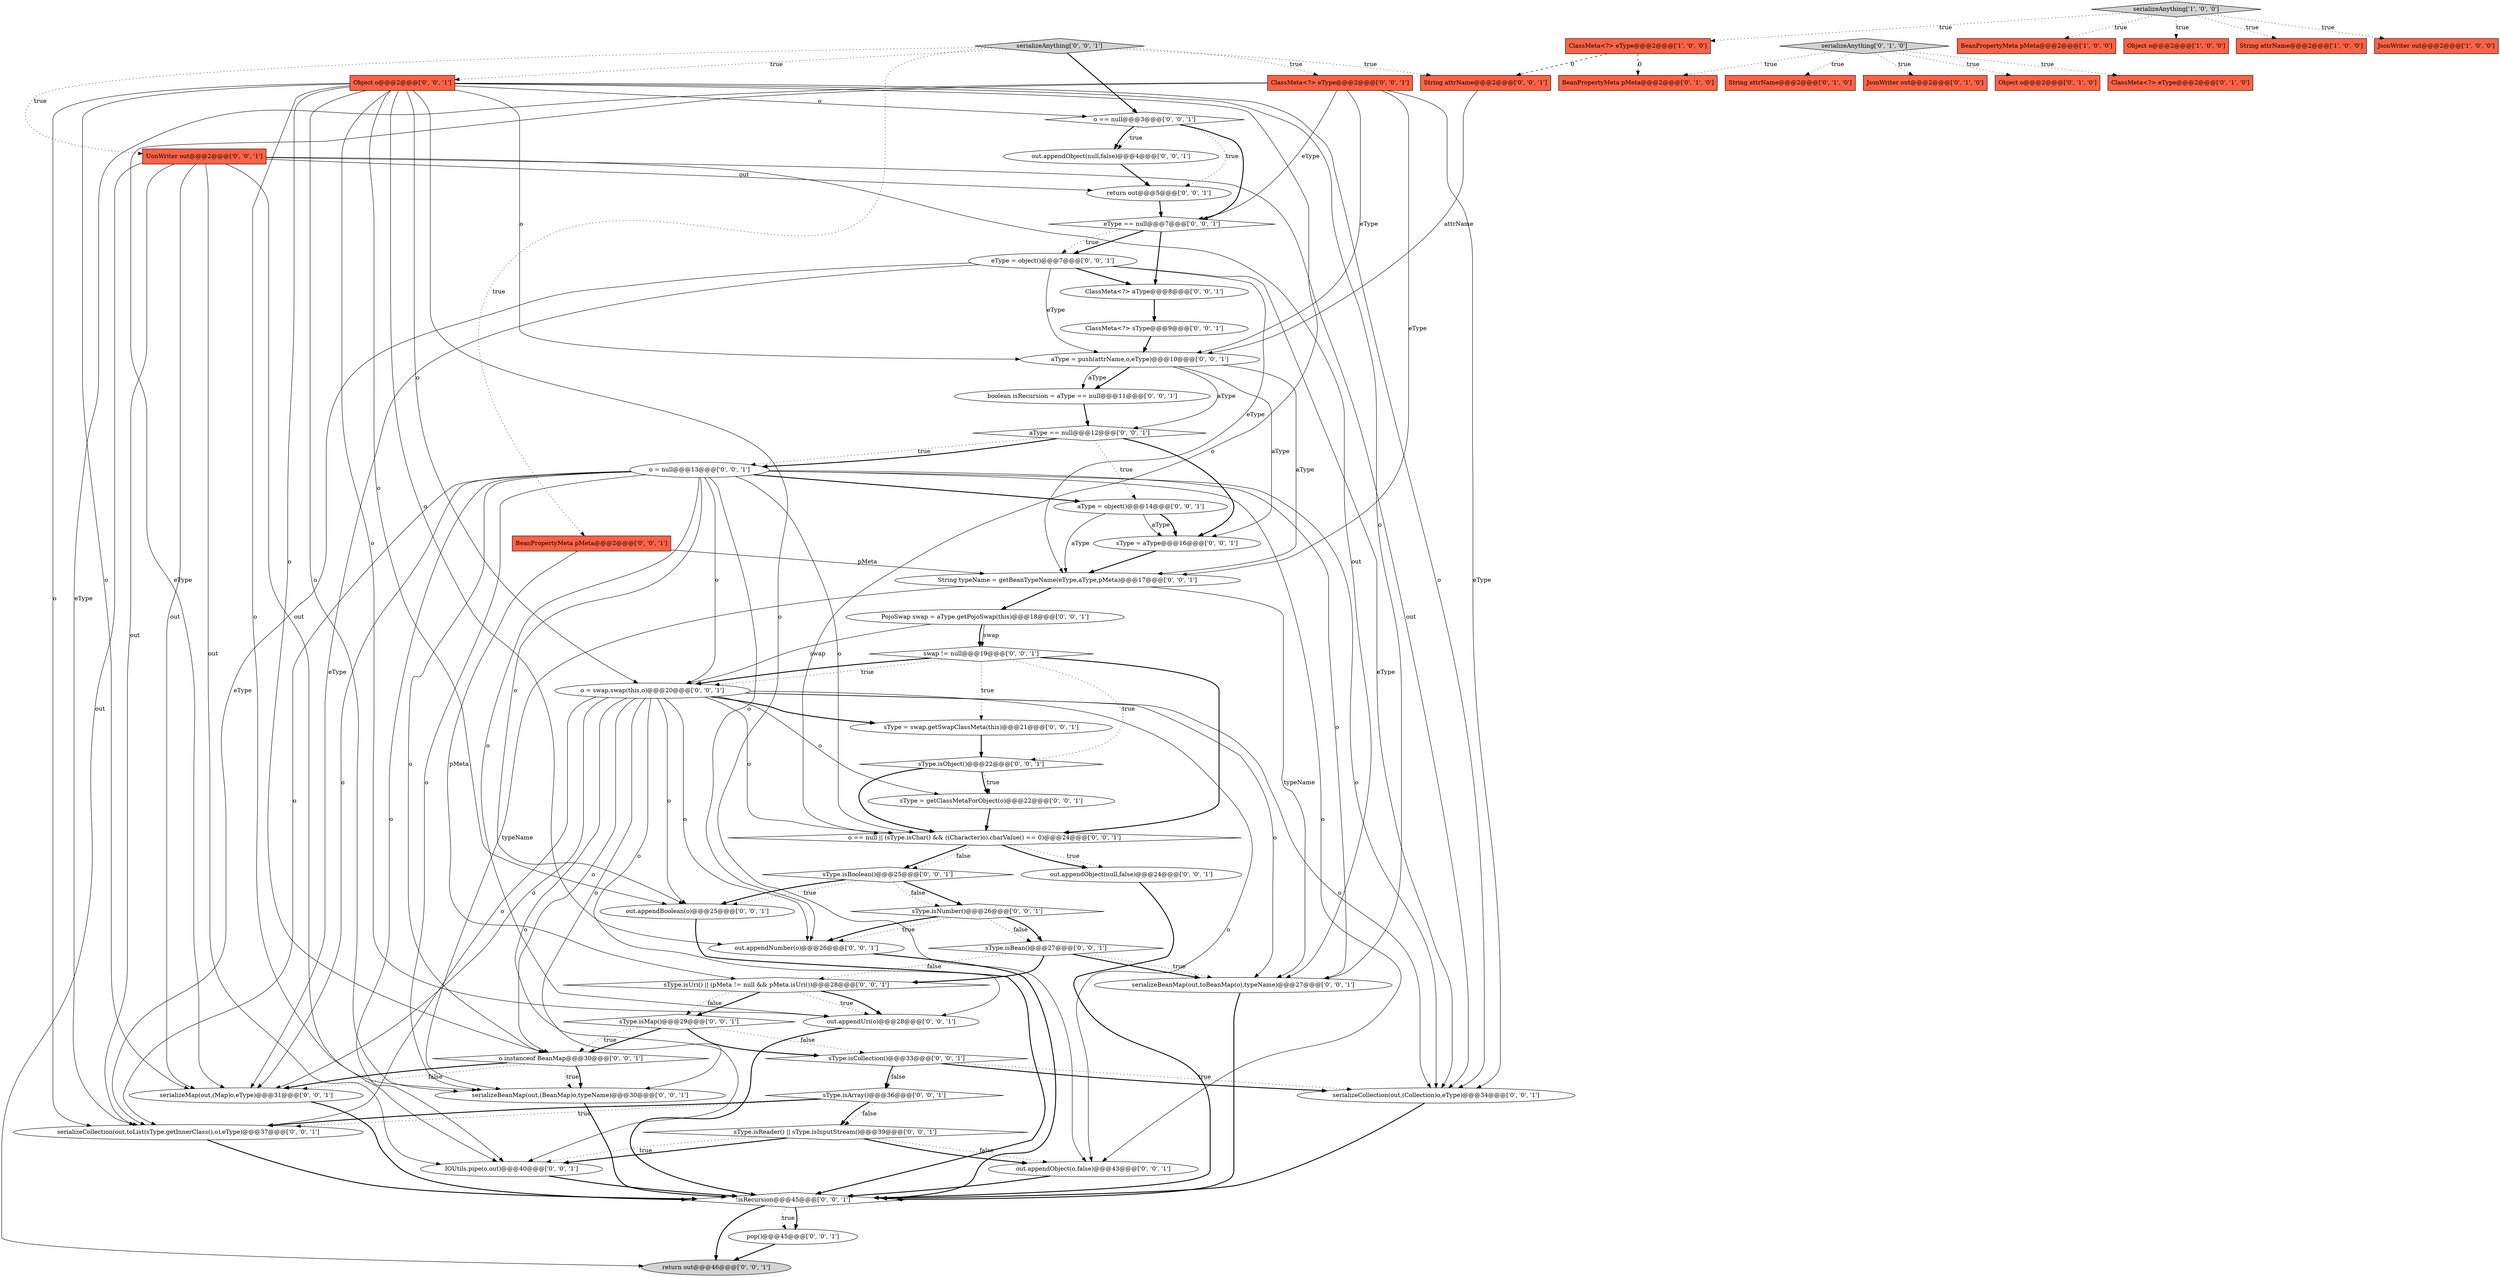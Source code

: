 digraph {
18 [style = filled, label = "ClassMeta<?> eType@@@2@@@['0', '0', '1']", fillcolor = tomato, shape = box image = "AAA0AAABBB3BBB"];
15 [style = filled, label = "UonWriter out@@@2@@@['0', '0', '1']", fillcolor = tomato, shape = box image = "AAA0AAABBB3BBB"];
41 [style = filled, label = "sType = getClassMetaForObject(o)@@@22@@@['0', '0', '1']", fillcolor = white, shape = ellipse image = "AAA0AAABBB3BBB"];
48 [style = filled, label = "aType == null@@@12@@@['0', '0', '1']", fillcolor = white, shape = diamond image = "AAA0AAABBB3BBB"];
34 [style = filled, label = "pop()@@@45@@@['0', '0', '1']", fillcolor = white, shape = ellipse image = "AAA0AAABBB3BBB"];
28 [style = filled, label = "serializeMap(out,(Map)o,eType)@@@31@@@['0', '0', '1']", fillcolor = white, shape = ellipse image = "AAA0AAABBB3BBB"];
58 [style = filled, label = "String attrName@@@2@@@['0', '0', '1']", fillcolor = tomato, shape = box image = "AAA0AAABBB3BBB"];
57 [style = filled, label = "sType.isNumber()@@@26@@@['0', '0', '1']", fillcolor = white, shape = diamond image = "AAA0AAABBB3BBB"];
27 [style = filled, label = "o instanceof BeanMap@@@30@@@['0', '0', '1']", fillcolor = white, shape = diamond image = "AAA0AAABBB3BBB"];
29 [style = filled, label = "ClassMeta<?> aType@@@8@@@['0', '0', '1']", fillcolor = white, shape = ellipse image = "AAA0AAABBB3BBB"];
23 [style = filled, label = "out.appendObject(null,false)@@@4@@@['0', '0', '1']", fillcolor = white, shape = ellipse image = "AAA0AAABBB3BBB"];
38 [style = filled, label = "sType = aType@@@16@@@['0', '0', '1']", fillcolor = white, shape = ellipse image = "AAA0AAABBB3BBB"];
54 [style = filled, label = "out.appendObject(null,false)@@@24@@@['0', '0', '1']", fillcolor = white, shape = ellipse image = "AAA0AAABBB3BBB"];
17 [style = filled, label = "sType.isArray()@@@36@@@['0', '0', '1']", fillcolor = white, shape = diamond image = "AAA0AAABBB3BBB"];
56 [style = filled, label = "serializeCollection(out,toList(sType.getInnerClass(),o),eType)@@@37@@@['0', '0', '1']", fillcolor = white, shape = ellipse image = "AAA0AAABBB3BBB"];
25 [style = filled, label = "sType.isMap()@@@29@@@['0', '0', '1']", fillcolor = white, shape = diamond image = "AAA0AAABBB3BBB"];
59 [style = filled, label = "o = null@@@13@@@['0', '0', '1']", fillcolor = white, shape = ellipse image = "AAA0AAABBB3BBB"];
33 [style = filled, label = "boolean isRecursion = aType == null@@@11@@@['0', '0', '1']", fillcolor = white, shape = ellipse image = "AAA0AAABBB3BBB"];
2 [style = filled, label = "BeanPropertyMeta pMeta@@@2@@@['1', '0', '0']", fillcolor = tomato, shape = box image = "AAA0AAABBB1BBB"];
22 [style = filled, label = "sType.isReader() || sType.isInputStream()@@@39@@@['0', '0', '1']", fillcolor = white, shape = diamond image = "AAA0AAABBB3BBB"];
11 [style = filled, label = "BeanPropertyMeta pMeta@@@2@@@['0', '1', '0']", fillcolor = tomato, shape = box image = "AAA1AAABBB2BBB"];
3 [style = filled, label = "Object o@@@2@@@['1', '0', '0']", fillcolor = tomato, shape = box image = "AAA0AAABBB1BBB"];
13 [style = filled, label = "Object o@@@2@@@['0', '0', '1']", fillcolor = tomato, shape = box image = "AAA0AAABBB3BBB"];
36 [style = filled, label = "sType.isCollection()@@@33@@@['0', '0', '1']", fillcolor = white, shape = diamond image = "AAA0AAABBB3BBB"];
12 [style = filled, label = "serializeAnything['0', '0', '1']", fillcolor = lightgray, shape = diamond image = "AAA0AAABBB3BBB"];
53 [style = filled, label = "serializeBeanMap(out,toBeanMap(o),typeName)@@@27@@@['0', '0', '1']", fillcolor = white, shape = ellipse image = "AAA0AAABBB3BBB"];
40 [style = filled, label = "return out@@@5@@@['0', '0', '1']", fillcolor = white, shape = ellipse image = "AAA0AAABBB3BBB"];
32 [style = filled, label = "eType = object()@@@7@@@['0', '0', '1']", fillcolor = white, shape = ellipse image = "AAA0AAABBB3BBB"];
14 [style = filled, label = "serializeCollection(out,(Collection)o,eType)@@@34@@@['0', '0', '1']", fillcolor = white, shape = ellipse image = "AAA0AAABBB3BBB"];
10 [style = filled, label = "Object o@@@2@@@['0', '1', '0']", fillcolor = tomato, shape = box image = "AAA0AAABBB2BBB"];
50 [style = filled, label = "swap != null@@@19@@@['0', '0', '1']", fillcolor = white, shape = diamond image = "AAA0AAABBB3BBB"];
1 [style = filled, label = "String attrName@@@2@@@['1', '0', '0']", fillcolor = tomato, shape = box image = "AAA0AAABBB1BBB"];
42 [style = filled, label = "serializeBeanMap(out,(BeanMap)o,typeName)@@@30@@@['0', '0', '1']", fillcolor = white, shape = ellipse image = "AAA0AAABBB3BBB"];
7 [style = filled, label = "serializeAnything['0', '1', '0']", fillcolor = lightgray, shape = diamond image = "AAA0AAABBB2BBB"];
8 [style = filled, label = "ClassMeta<?> eType@@@2@@@['0', '1', '0']", fillcolor = tomato, shape = box image = "AAA0AAABBB2BBB"];
26 [style = filled, label = "o == null || (sType.isChar() && ((Character)o).charValue() == 0)@@@24@@@['0', '0', '1']", fillcolor = white, shape = diamond image = "AAA0AAABBB3BBB"];
61 [style = filled, label = "eType == null@@@7@@@['0', '0', '1']", fillcolor = white, shape = diamond image = "AAA0AAABBB3BBB"];
5 [style = filled, label = "serializeAnything['1', '0', '0']", fillcolor = lightgray, shape = diamond image = "AAA0AAABBB1BBB"];
44 [style = filled, label = "sType.isBean()@@@27@@@['0', '0', '1']", fillcolor = white, shape = diamond image = "AAA0AAABBB3BBB"];
19 [style = filled, label = "sType.isObject()@@@22@@@['0', '0', '1']", fillcolor = white, shape = diamond image = "AAA0AAABBB3BBB"];
49 [style = filled, label = "sType = swap.getSwapClassMeta(this)@@@21@@@['0', '0', '1']", fillcolor = white, shape = ellipse image = "AAA0AAABBB3BBB"];
39 [style = filled, label = "out.appendUri(o)@@@28@@@['0', '0', '1']", fillcolor = white, shape = ellipse image = "AAA0AAABBB3BBB"];
51 [style = filled, label = "o = swap.swap(this,o)@@@20@@@['0', '0', '1']", fillcolor = white, shape = ellipse image = "AAA0AAABBB3BBB"];
60 [style = filled, label = "PojoSwap swap = aType.getPojoSwap(this)@@@18@@@['0', '0', '1']", fillcolor = white, shape = ellipse image = "AAA0AAABBB3BBB"];
37 [style = filled, label = "IOUtils.pipe(o,out)@@@40@@@['0', '0', '1']", fillcolor = white, shape = ellipse image = "AAA0AAABBB3BBB"];
55 [style = filled, label = "String typeName = getBeanTypeName(eType,aType,pMeta)@@@17@@@['0', '0', '1']", fillcolor = white, shape = ellipse image = "AAA0AAABBB3BBB"];
31 [style = filled, label = "aType = object()@@@14@@@['0', '0', '1']", fillcolor = white, shape = ellipse image = "AAA0AAABBB3BBB"];
0 [style = filled, label = "JsonWriter out@@@2@@@['1', '0', '0']", fillcolor = tomato, shape = box image = "AAA0AAABBB1BBB"];
16 [style = filled, label = "sType.isUri() || (pMeta != null && pMeta.isUri())@@@28@@@['0', '0', '1']", fillcolor = white, shape = diamond image = "AAA0AAABBB3BBB"];
52 [style = filled, label = "aType = push(attrName,o,eType)@@@10@@@['0', '0', '1']", fillcolor = white, shape = ellipse image = "AAA0AAABBB3BBB"];
4 [style = filled, label = "ClassMeta<?> eType@@@2@@@['1', '0', '0']", fillcolor = tomato, shape = box image = "AAA1AAABBB1BBB"];
30 [style = filled, label = "ClassMeta<?> sType@@@9@@@['0', '0', '1']", fillcolor = white, shape = ellipse image = "AAA0AAABBB3BBB"];
45 [style = filled, label = "o == null@@@3@@@['0', '0', '1']", fillcolor = white, shape = diamond image = "AAA0AAABBB3BBB"];
9 [style = filled, label = "String attrName@@@2@@@['0', '1', '0']", fillcolor = tomato, shape = box image = "AAA0AAABBB2BBB"];
47 [style = filled, label = "BeanPropertyMeta pMeta@@@2@@@['0', '0', '1']", fillcolor = tomato, shape = box image = "AAA0AAABBB3BBB"];
46 [style = filled, label = "!isRecursion@@@45@@@['0', '0', '1']", fillcolor = white, shape = diamond image = "AAA0AAABBB3BBB"];
21 [style = filled, label = "sType.isBoolean()@@@25@@@['0', '0', '1']", fillcolor = white, shape = diamond image = "AAA0AAABBB3BBB"];
20 [style = filled, label = "out.appendBoolean(o)@@@25@@@['0', '0', '1']", fillcolor = white, shape = ellipse image = "AAA0AAABBB3BBB"];
35 [style = filled, label = "return out@@@46@@@['0', '0', '1']", fillcolor = lightgray, shape = ellipse image = "AAA0AAABBB3BBB"];
6 [style = filled, label = "JsonWriter out@@@2@@@['0', '1', '0']", fillcolor = tomato, shape = box image = "AAA0AAABBB2BBB"];
43 [style = filled, label = "out.appendNumber(o)@@@26@@@['0', '0', '1']", fillcolor = white, shape = ellipse image = "AAA0AAABBB3BBB"];
24 [style = filled, label = "out.appendObject(o,false)@@@43@@@['0', '0', '1']", fillcolor = white, shape = ellipse image = "AAA0AAABBB3BBB"];
13->43 [style = solid, label="o"];
18->56 [style = solid, label="eType"];
12->45 [style = bold, label=""];
46->34 [style = bold, label=""];
29->30 [style = bold, label=""];
22->37 [style = bold, label=""];
30->52 [style = bold, label=""];
27->28 [style = bold, label=""];
5->1 [style = dotted, label="true"];
13->28 [style = solid, label="o"];
12->15 [style = dotted, label="true"];
59->31 [style = bold, label=""];
32->52 [style = solid, label="eType"];
60->50 [style = bold, label=""];
32->55 [style = solid, label="eType"];
44->53 [style = bold, label=""];
45->40 [style = dotted, label="true"];
60->50 [style = solid, label="swap"];
51->27 [style = solid, label="o"];
45->61 [style = bold, label=""];
16->39 [style = dotted, label="true"];
12->58 [style = dotted, label="true"];
14->46 [style = bold, label=""];
27->28 [style = dotted, label="false"];
33->48 [style = bold, label=""];
36->17 [style = dotted, label="false"];
59->43 [style = solid, label="o"];
31->55 [style = solid, label="aType"];
51->26 [style = solid, label="o"];
51->41 [style = solid, label="o"];
36->17 [style = bold, label=""];
4->58 [style = dashed, label="0"];
51->42 [style = solid, label="o"];
59->24 [style = solid, label="o"];
24->46 [style = bold, label=""];
36->14 [style = dotted, label="true"];
38->55 [style = bold, label=""];
13->53 [style = solid, label="o"];
59->26 [style = solid, label="o"];
40->61 [style = bold, label=""];
55->60 [style = bold, label=""];
7->6 [style = dotted, label="true"];
55->42 [style = solid, label="typeName"];
7->10 [style = dotted, label="true"];
45->23 [style = dotted, label="true"];
21->20 [style = dotted, label="true"];
42->46 [style = bold, label=""];
52->48 [style = solid, label="aType"];
51->37 [style = solid, label="o"];
48->59 [style = dotted, label="true"];
54->46 [style = bold, label=""];
25->36 [style = bold, label=""];
15->14 [style = solid, label="out"];
22->24 [style = dotted, label="false"];
31->38 [style = solid, label="aType"];
50->51 [style = dotted, label="true"];
59->27 [style = solid, label="o"];
59->14 [style = solid, label="o"];
56->46 [style = bold, label=""];
12->18 [style = dotted, label="true"];
5->3 [style = dotted, label="true"];
36->14 [style = bold, label=""];
52->38 [style = solid, label="aType"];
59->42 [style = solid, label="o"];
59->28 [style = solid, label="o"];
5->4 [style = dotted, label="true"];
43->46 [style = bold, label=""];
47->55 [style = solid, label="pMeta"];
25->27 [style = bold, label=""];
12->47 [style = dotted, label="true"];
55->53 [style = solid, label="typeName"];
44->16 [style = bold, label=""];
60->51 [style = solid, label="swap"];
37->46 [style = bold, label=""];
61->32 [style = bold, label=""];
19->41 [style = bold, label=""];
19->26 [style = bold, label=""];
13->52 [style = solid, label="o"];
19->41 [style = dotted, label="true"];
51->28 [style = solid, label="o"];
16->39 [style = bold, label=""];
52->55 [style = solid, label="aType"];
27->42 [style = dotted, label="true"];
34->35 [style = bold, label=""];
61->29 [style = bold, label=""];
7->8 [style = dotted, label="true"];
44->16 [style = dotted, label="false"];
57->43 [style = dotted, label="true"];
50->49 [style = dotted, label="true"];
51->53 [style = solid, label="o"];
39->46 [style = bold, label=""];
59->37 [style = solid, label="o"];
45->23 [style = bold, label=""];
21->57 [style = bold, label=""];
17->56 [style = dotted, label="true"];
15->35 [style = solid, label="out"];
13->20 [style = solid, label="o"];
13->45 [style = solid, label="o"];
32->56 [style = solid, label="eType"];
52->33 [style = bold, label=""];
44->53 [style = dotted, label="true"];
15->40 [style = solid, label="out"];
51->39 [style = solid, label="o"];
18->14 [style = solid, label="eType"];
21->57 [style = dotted, label="false"];
15->56 [style = solid, label="out"];
22->37 [style = dotted, label="true"];
32->14 [style = solid, label="eType"];
31->38 [style = bold, label=""];
5->0 [style = dotted, label="true"];
26->54 [style = dotted, label="true"];
26->21 [style = bold, label=""];
53->46 [style = bold, label=""];
17->22 [style = dotted, label="false"];
12->13 [style = dotted, label="true"];
7->11 [style = dotted, label="true"];
26->54 [style = bold, label=""];
57->44 [style = dotted, label="false"];
49->19 [style = bold, label=""];
46->35 [style = bold, label=""];
13->42 [style = solid, label="o"];
57->43 [style = bold, label=""];
58->52 [style = solid, label="attrName"];
51->14 [style = solid, label="o"];
51->56 [style = solid, label="o"];
18->52 [style = solid, label="eType"];
5->2 [style = dotted, label="true"];
50->26 [style = bold, label=""];
48->59 [style = bold, label=""];
50->19 [style = dotted, label="true"];
15->42 [style = solid, label="out"];
59->53 [style = solid, label="o"];
13->56 [style = solid, label="o"];
61->32 [style = dotted, label="true"];
15->37 [style = solid, label="out"];
20->46 [style = bold, label=""];
48->31 [style = dotted, label="true"];
25->36 [style = dotted, label="false"];
16->25 [style = dotted, label="false"];
59->51 [style = solid, label="o"];
16->25 [style = bold, label=""];
13->39 [style = solid, label="o"];
18->61 [style = solid, label="eType"];
51->49 [style = bold, label=""];
51->24 [style = solid, label="o"];
7->9 [style = dotted, label="true"];
13->27 [style = solid, label="o"];
51->43 [style = solid, label="o"];
17->22 [style = bold, label=""];
13->37 [style = solid, label="o"];
26->21 [style = dotted, label="false"];
18->55 [style = solid, label="eType"];
27->42 [style = bold, label=""];
15->53 [style = solid, label="out"];
32->29 [style = bold, label=""];
46->34 [style = dotted, label="true"];
13->24 [style = solid, label="o"];
28->46 [style = bold, label=""];
21->20 [style = bold, label=""];
48->38 [style = bold, label=""];
23->40 [style = bold, label=""];
59->39 [style = solid, label="o"];
13->14 [style = solid, label="o"];
50->51 [style = bold, label=""];
13->51 [style = solid, label="o"];
57->44 [style = bold, label=""];
59->56 [style = solid, label="o"];
13->26 [style = solid, label="o"];
41->26 [style = bold, label=""];
15->28 [style = solid, label="out"];
47->16 [style = solid, label="pMeta"];
32->28 [style = solid, label="eType"];
25->27 [style = dotted, label="true"];
17->56 [style = bold, label=""];
52->33 [style = solid, label="aType"];
22->24 [style = bold, label=""];
59->20 [style = solid, label="o"];
51->20 [style = solid, label="o"];
4->11 [style = dashed, label="0"];
18->28 [style = solid, label="eType"];
}
